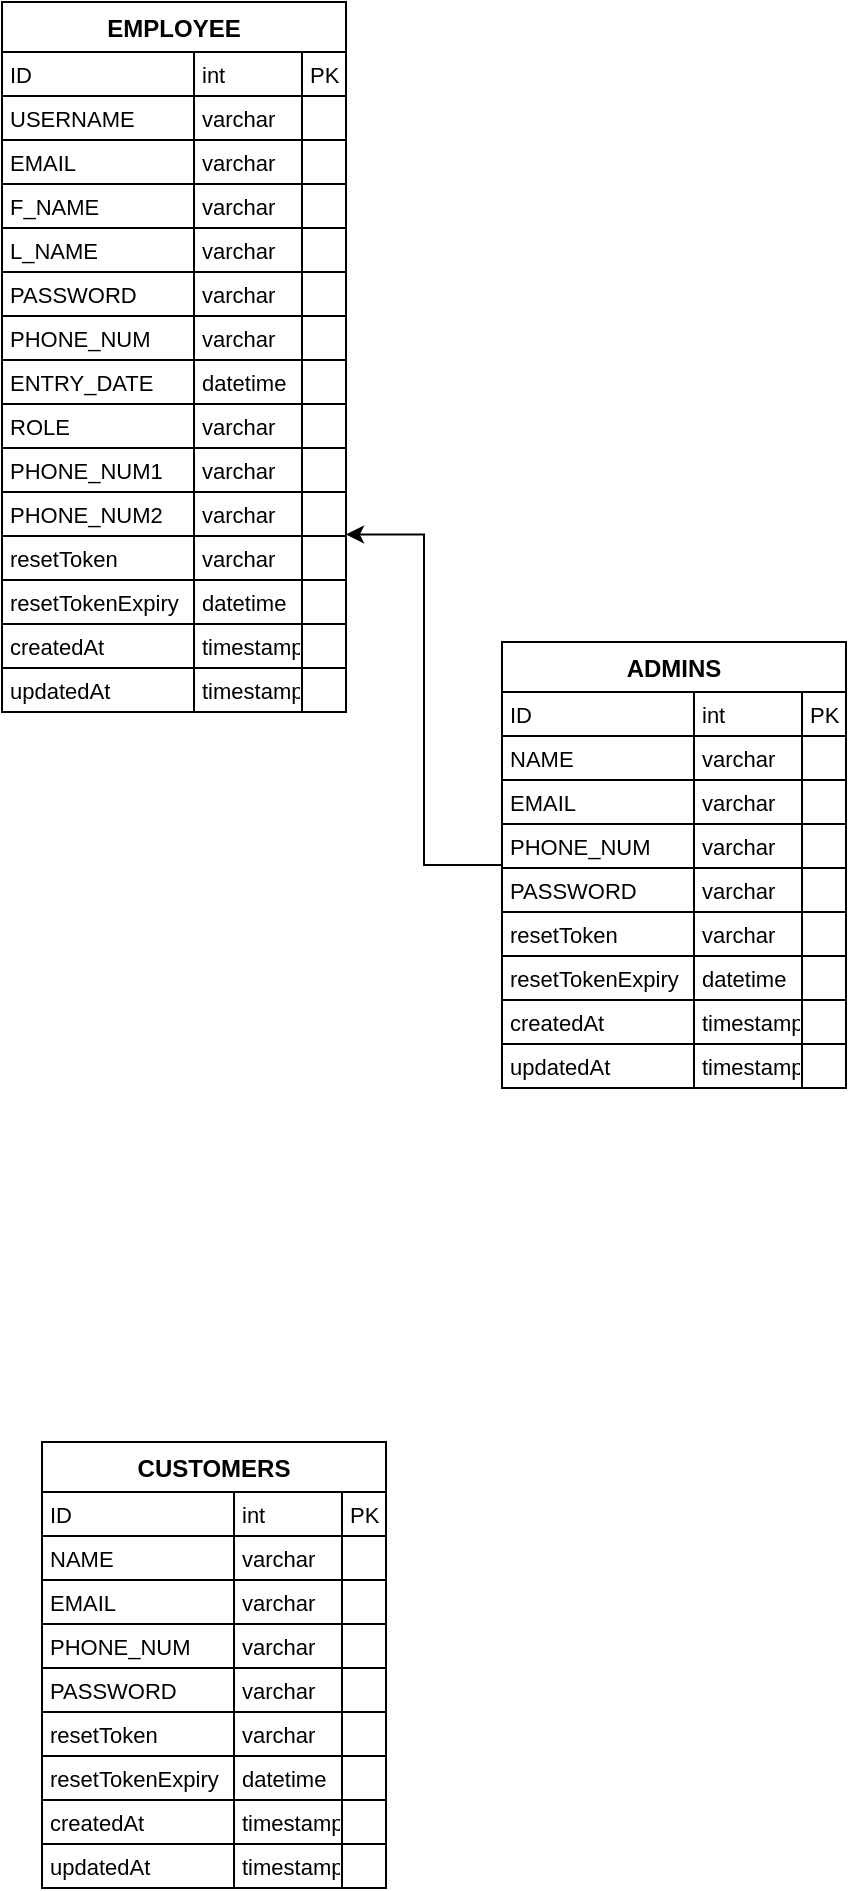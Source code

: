 <mxfile version="26.1.0">
  <diagram name="Page-1" id="UymRD6uqGmvyVsF59VTj">
    <mxGraphModel dx="1927" dy="1652" grid="1" gridSize="10" guides="1" tooltips="1" connect="1" arrows="1" fold="1" page="1" pageScale="1" pageWidth="850" pageHeight="1100" math="0" shadow="0">
      <root>
        <mxCell id="0" />
        <mxCell id="1" parent="0" />
        <mxCell id="Cv067esEAor_iLYO7rBp-243" value="CUSTOMERS" style="shape=table;startSize=25;container=1;collapsible=0;childLayout=tableLayout;fixedRows=1;rowLines=1;fontStyle=1;align=center;resizeLast=1;movable=1;resizable=1;rotatable=1;deletable=1;editable=1;locked=0;connectable=1;" parent="1" vertex="1">
          <mxGeometry x="-130" y="-120" width="172" height="223" as="geometry" />
        </mxCell>
        <mxCell id="Cv067esEAor_iLYO7rBp-244" style="shape=tableRow;horizontal=0;startSize=0;swimlaneHead=0;swimlaneBody=0;fillColor=none;collapsible=0;dropTarget=0;points=[[0,0.5],[1,0.5]];portConstraint=eastwest;top=0;left=0;right=0;bottom=0;" parent="Cv067esEAor_iLYO7rBp-243" vertex="1">
          <mxGeometry y="25" width="172" height="22" as="geometry" />
        </mxCell>
        <mxCell id="Cv067esEAor_iLYO7rBp-245" value="ID" style="shape=partialRectangle;connectable=0;fillColor=none;top=0;left=0;bottom=0;right=0;align=left;spacingLeft=2;overflow=hidden;fontSize=11;" parent="Cv067esEAor_iLYO7rBp-244" vertex="1">
          <mxGeometry width="96" height="22" as="geometry">
            <mxRectangle width="96" height="22" as="alternateBounds" />
          </mxGeometry>
        </mxCell>
        <mxCell id="Cv067esEAor_iLYO7rBp-246" value="int" style="shape=partialRectangle;connectable=0;fillColor=none;top=0;left=0;bottom=0;right=0;align=left;spacingLeft=2;overflow=hidden;fontSize=11;" parent="Cv067esEAor_iLYO7rBp-244" vertex="1">
          <mxGeometry x="96" width="54" height="22" as="geometry">
            <mxRectangle width="54" height="22" as="alternateBounds" />
          </mxGeometry>
        </mxCell>
        <mxCell id="Cv067esEAor_iLYO7rBp-247" value="PK" style="shape=partialRectangle;connectable=0;fillColor=none;top=0;left=0;bottom=0;right=0;align=left;spacingLeft=2;overflow=hidden;fontSize=11;" parent="Cv067esEAor_iLYO7rBp-244" vertex="1">
          <mxGeometry x="150" width="22" height="22" as="geometry">
            <mxRectangle width="22" height="22" as="alternateBounds" />
          </mxGeometry>
        </mxCell>
        <mxCell id="Cv067esEAor_iLYO7rBp-248" style="shape=tableRow;horizontal=0;startSize=0;swimlaneHead=0;swimlaneBody=0;fillColor=none;collapsible=0;dropTarget=0;points=[[0,0.5],[1,0.5]];portConstraint=eastwest;top=0;left=0;right=0;bottom=0;" parent="Cv067esEAor_iLYO7rBp-243" vertex="1">
          <mxGeometry y="47" width="172" height="22" as="geometry" />
        </mxCell>
        <mxCell id="Cv067esEAor_iLYO7rBp-249" value="NAME" style="shape=partialRectangle;connectable=0;fillColor=none;top=0;left=0;bottom=0;right=0;align=left;spacingLeft=2;overflow=hidden;fontSize=11;" parent="Cv067esEAor_iLYO7rBp-248" vertex="1">
          <mxGeometry width="96" height="22" as="geometry">
            <mxRectangle width="96" height="22" as="alternateBounds" />
          </mxGeometry>
        </mxCell>
        <mxCell id="Cv067esEAor_iLYO7rBp-250" value="varchar" style="shape=partialRectangle;connectable=0;fillColor=none;top=0;left=0;bottom=0;right=0;align=left;spacingLeft=2;overflow=hidden;fontSize=11;" parent="Cv067esEAor_iLYO7rBp-248" vertex="1">
          <mxGeometry x="96" width="54" height="22" as="geometry">
            <mxRectangle width="54" height="22" as="alternateBounds" />
          </mxGeometry>
        </mxCell>
        <mxCell id="Cv067esEAor_iLYO7rBp-251" value="" style="shape=partialRectangle;connectable=0;fillColor=none;top=0;left=0;bottom=0;right=0;align=left;spacingLeft=2;overflow=hidden;fontSize=11;" parent="Cv067esEAor_iLYO7rBp-248" vertex="1">
          <mxGeometry x="150" width="22" height="22" as="geometry">
            <mxRectangle width="22" height="22" as="alternateBounds" />
          </mxGeometry>
        </mxCell>
        <mxCell id="Cv067esEAor_iLYO7rBp-252" style="shape=tableRow;horizontal=0;startSize=0;swimlaneHead=0;swimlaneBody=0;fillColor=none;collapsible=0;dropTarget=0;points=[[0,0.5],[1,0.5]];portConstraint=eastwest;top=0;left=0;right=0;bottom=0;" parent="Cv067esEAor_iLYO7rBp-243" vertex="1">
          <mxGeometry y="69" width="172" height="22" as="geometry" />
        </mxCell>
        <mxCell id="Cv067esEAor_iLYO7rBp-253" value="EMAIL" style="shape=partialRectangle;connectable=0;fillColor=none;top=0;left=0;bottom=0;right=0;align=left;spacingLeft=2;overflow=hidden;fontSize=11;" parent="Cv067esEAor_iLYO7rBp-252" vertex="1">
          <mxGeometry width="96" height="22" as="geometry">
            <mxRectangle width="96" height="22" as="alternateBounds" />
          </mxGeometry>
        </mxCell>
        <mxCell id="Cv067esEAor_iLYO7rBp-254" value="varchar" style="shape=partialRectangle;connectable=0;fillColor=none;top=0;left=0;bottom=0;right=0;align=left;spacingLeft=2;overflow=hidden;fontSize=11;" parent="Cv067esEAor_iLYO7rBp-252" vertex="1">
          <mxGeometry x="96" width="54" height="22" as="geometry">
            <mxRectangle width="54" height="22" as="alternateBounds" />
          </mxGeometry>
        </mxCell>
        <mxCell id="Cv067esEAor_iLYO7rBp-255" value="" style="shape=partialRectangle;connectable=0;fillColor=none;top=0;left=0;bottom=0;right=0;align=left;spacingLeft=2;overflow=hidden;fontSize=11;" parent="Cv067esEAor_iLYO7rBp-252" vertex="1">
          <mxGeometry x="150" width="22" height="22" as="geometry">
            <mxRectangle width="22" height="22" as="alternateBounds" />
          </mxGeometry>
        </mxCell>
        <mxCell id="Cv067esEAor_iLYO7rBp-256" style="shape=tableRow;horizontal=0;startSize=0;swimlaneHead=0;swimlaneBody=0;fillColor=none;collapsible=0;dropTarget=0;points=[[0,0.5],[1,0.5]];portConstraint=eastwest;top=0;left=0;right=0;bottom=0;" parent="Cv067esEAor_iLYO7rBp-243" vertex="1">
          <mxGeometry y="91" width="172" height="22" as="geometry" />
        </mxCell>
        <mxCell id="Cv067esEAor_iLYO7rBp-257" value="PHONE_NUM" style="shape=partialRectangle;connectable=0;fillColor=none;top=0;left=0;bottom=0;right=0;align=left;spacingLeft=2;overflow=hidden;fontSize=11;" parent="Cv067esEAor_iLYO7rBp-256" vertex="1">
          <mxGeometry width="96" height="22" as="geometry">
            <mxRectangle width="96" height="22" as="alternateBounds" />
          </mxGeometry>
        </mxCell>
        <mxCell id="Cv067esEAor_iLYO7rBp-258" value="varchar" style="shape=partialRectangle;connectable=0;fillColor=none;top=0;left=0;bottom=0;right=0;align=left;spacingLeft=2;overflow=hidden;fontSize=11;" parent="Cv067esEAor_iLYO7rBp-256" vertex="1">
          <mxGeometry x="96" width="54" height="22" as="geometry">
            <mxRectangle width="54" height="22" as="alternateBounds" />
          </mxGeometry>
        </mxCell>
        <mxCell id="Cv067esEAor_iLYO7rBp-259" value="" style="shape=partialRectangle;connectable=0;fillColor=none;top=0;left=0;bottom=0;right=0;align=left;spacingLeft=2;overflow=hidden;fontSize=11;" parent="Cv067esEAor_iLYO7rBp-256" vertex="1">
          <mxGeometry x="150" width="22" height="22" as="geometry">
            <mxRectangle width="22" height="22" as="alternateBounds" />
          </mxGeometry>
        </mxCell>
        <mxCell id="Cv067esEAor_iLYO7rBp-260" style="shape=tableRow;horizontal=0;startSize=0;swimlaneHead=0;swimlaneBody=0;fillColor=none;collapsible=0;dropTarget=0;points=[[0,0.5],[1,0.5]];portConstraint=eastwest;top=0;left=0;right=0;bottom=0;" parent="Cv067esEAor_iLYO7rBp-243" vertex="1">
          <mxGeometry y="113" width="172" height="22" as="geometry" />
        </mxCell>
        <mxCell id="Cv067esEAor_iLYO7rBp-261" value="PASSWORD" style="shape=partialRectangle;connectable=0;fillColor=none;top=0;left=0;bottom=0;right=0;align=left;spacingLeft=2;overflow=hidden;fontSize=11;" parent="Cv067esEAor_iLYO7rBp-260" vertex="1">
          <mxGeometry width="96" height="22" as="geometry">
            <mxRectangle width="96" height="22" as="alternateBounds" />
          </mxGeometry>
        </mxCell>
        <mxCell id="Cv067esEAor_iLYO7rBp-262" value="varchar" style="shape=partialRectangle;connectable=0;fillColor=none;top=0;left=0;bottom=0;right=0;align=left;spacingLeft=2;overflow=hidden;fontSize=11;" parent="Cv067esEAor_iLYO7rBp-260" vertex="1">
          <mxGeometry x="96" width="54" height="22" as="geometry">
            <mxRectangle width="54" height="22" as="alternateBounds" />
          </mxGeometry>
        </mxCell>
        <mxCell id="Cv067esEAor_iLYO7rBp-263" value="" style="shape=partialRectangle;connectable=0;fillColor=none;top=0;left=0;bottom=0;right=0;align=left;spacingLeft=2;overflow=hidden;fontSize=11;" parent="Cv067esEAor_iLYO7rBp-260" vertex="1">
          <mxGeometry x="150" width="22" height="22" as="geometry">
            <mxRectangle width="22" height="22" as="alternateBounds" />
          </mxGeometry>
        </mxCell>
        <mxCell id="Cv067esEAor_iLYO7rBp-264" style="shape=tableRow;horizontal=0;startSize=0;swimlaneHead=0;swimlaneBody=0;fillColor=none;collapsible=0;dropTarget=0;points=[[0,0.5],[1,0.5]];portConstraint=eastwest;top=0;left=0;right=0;bottom=0;" parent="Cv067esEAor_iLYO7rBp-243" vertex="1">
          <mxGeometry y="135" width="172" height="22" as="geometry" />
        </mxCell>
        <mxCell id="Cv067esEAor_iLYO7rBp-265" value="resetToken" style="shape=partialRectangle;connectable=0;fillColor=none;top=0;left=0;bottom=0;right=0;align=left;spacingLeft=2;overflow=hidden;fontSize=11;" parent="Cv067esEAor_iLYO7rBp-264" vertex="1">
          <mxGeometry width="96" height="22" as="geometry">
            <mxRectangle width="96" height="22" as="alternateBounds" />
          </mxGeometry>
        </mxCell>
        <mxCell id="Cv067esEAor_iLYO7rBp-266" value="varchar" style="shape=partialRectangle;connectable=0;fillColor=none;top=0;left=0;bottom=0;right=0;align=left;spacingLeft=2;overflow=hidden;fontSize=11;" parent="Cv067esEAor_iLYO7rBp-264" vertex="1">
          <mxGeometry x="96" width="54" height="22" as="geometry">
            <mxRectangle width="54" height="22" as="alternateBounds" />
          </mxGeometry>
        </mxCell>
        <mxCell id="Cv067esEAor_iLYO7rBp-267" value="" style="shape=partialRectangle;connectable=0;fillColor=none;top=0;left=0;bottom=0;right=0;align=left;spacingLeft=2;overflow=hidden;fontSize=11;" parent="Cv067esEAor_iLYO7rBp-264" vertex="1">
          <mxGeometry x="150" width="22" height="22" as="geometry">
            <mxRectangle width="22" height="22" as="alternateBounds" />
          </mxGeometry>
        </mxCell>
        <mxCell id="Cv067esEAor_iLYO7rBp-268" style="shape=tableRow;horizontal=0;startSize=0;swimlaneHead=0;swimlaneBody=0;fillColor=none;collapsible=0;dropTarget=0;points=[[0,0.5],[1,0.5]];portConstraint=eastwest;top=0;left=0;right=0;bottom=0;" parent="Cv067esEAor_iLYO7rBp-243" vertex="1">
          <mxGeometry y="157" width="172" height="22" as="geometry" />
        </mxCell>
        <mxCell id="Cv067esEAor_iLYO7rBp-269" value="resetTokenExpiry" style="shape=partialRectangle;connectable=0;fillColor=none;top=0;left=0;bottom=0;right=0;align=left;spacingLeft=2;overflow=hidden;fontSize=11;" parent="Cv067esEAor_iLYO7rBp-268" vertex="1">
          <mxGeometry width="96" height="22" as="geometry">
            <mxRectangle width="96" height="22" as="alternateBounds" />
          </mxGeometry>
        </mxCell>
        <mxCell id="Cv067esEAor_iLYO7rBp-270" value="datetime" style="shape=partialRectangle;connectable=0;fillColor=none;top=0;left=0;bottom=0;right=0;align=left;spacingLeft=2;overflow=hidden;fontSize=11;" parent="Cv067esEAor_iLYO7rBp-268" vertex="1">
          <mxGeometry x="96" width="54" height="22" as="geometry">
            <mxRectangle width="54" height="22" as="alternateBounds" />
          </mxGeometry>
        </mxCell>
        <mxCell id="Cv067esEAor_iLYO7rBp-271" value="" style="shape=partialRectangle;connectable=0;fillColor=none;top=0;left=0;bottom=0;right=0;align=left;spacingLeft=2;overflow=hidden;fontSize=11;" parent="Cv067esEAor_iLYO7rBp-268" vertex="1">
          <mxGeometry x="150" width="22" height="22" as="geometry">
            <mxRectangle width="22" height="22" as="alternateBounds" />
          </mxGeometry>
        </mxCell>
        <mxCell id="Cv067esEAor_iLYO7rBp-272" style="shape=tableRow;horizontal=0;startSize=0;swimlaneHead=0;swimlaneBody=0;fillColor=none;collapsible=0;dropTarget=0;points=[[0,0.5],[1,0.5]];portConstraint=eastwest;top=0;left=0;right=0;bottom=0;" parent="Cv067esEAor_iLYO7rBp-243" vertex="1">
          <mxGeometry y="179" width="172" height="22" as="geometry" />
        </mxCell>
        <mxCell id="Cv067esEAor_iLYO7rBp-273" value="createdAt" style="shape=partialRectangle;connectable=0;fillColor=none;top=0;left=0;bottom=0;right=0;align=left;spacingLeft=2;overflow=hidden;fontSize=11;" parent="Cv067esEAor_iLYO7rBp-272" vertex="1">
          <mxGeometry width="96" height="22" as="geometry">
            <mxRectangle width="96" height="22" as="alternateBounds" />
          </mxGeometry>
        </mxCell>
        <mxCell id="Cv067esEAor_iLYO7rBp-274" value="timestamp" style="shape=partialRectangle;connectable=0;fillColor=none;top=0;left=0;bottom=0;right=0;align=left;spacingLeft=2;overflow=hidden;fontSize=11;" parent="Cv067esEAor_iLYO7rBp-272" vertex="1">
          <mxGeometry x="96" width="54" height="22" as="geometry">
            <mxRectangle width="54" height="22" as="alternateBounds" />
          </mxGeometry>
        </mxCell>
        <mxCell id="Cv067esEAor_iLYO7rBp-275" value="" style="shape=partialRectangle;connectable=0;fillColor=none;top=0;left=0;bottom=0;right=0;align=left;spacingLeft=2;overflow=hidden;fontSize=11;" parent="Cv067esEAor_iLYO7rBp-272" vertex="1">
          <mxGeometry x="150" width="22" height="22" as="geometry">
            <mxRectangle width="22" height="22" as="alternateBounds" />
          </mxGeometry>
        </mxCell>
        <mxCell id="Cv067esEAor_iLYO7rBp-276" style="shape=tableRow;horizontal=0;startSize=0;swimlaneHead=0;swimlaneBody=0;fillColor=none;collapsible=0;dropTarget=0;points=[[0,0.5],[1,0.5]];portConstraint=eastwest;top=0;left=0;right=0;bottom=0;" parent="Cv067esEAor_iLYO7rBp-243" vertex="1">
          <mxGeometry y="201" width="172" height="22" as="geometry" />
        </mxCell>
        <mxCell id="Cv067esEAor_iLYO7rBp-277" value="updatedAt" style="shape=partialRectangle;connectable=0;fillColor=none;top=0;left=0;bottom=0;right=0;align=left;spacingLeft=2;overflow=hidden;fontSize=11;" parent="Cv067esEAor_iLYO7rBp-276" vertex="1">
          <mxGeometry width="96" height="22" as="geometry">
            <mxRectangle width="96" height="22" as="alternateBounds" />
          </mxGeometry>
        </mxCell>
        <mxCell id="Cv067esEAor_iLYO7rBp-278" value="timestamp" style="shape=partialRectangle;connectable=0;fillColor=none;top=0;left=0;bottom=0;right=0;align=left;spacingLeft=2;overflow=hidden;fontSize=11;" parent="Cv067esEAor_iLYO7rBp-276" vertex="1">
          <mxGeometry x="96" width="54" height="22" as="geometry">
            <mxRectangle width="54" height="22" as="alternateBounds" />
          </mxGeometry>
        </mxCell>
        <mxCell id="Cv067esEAor_iLYO7rBp-279" value="" style="shape=partialRectangle;connectable=0;fillColor=none;top=0;left=0;bottom=0;right=0;align=left;spacingLeft=2;overflow=hidden;fontSize=11;" parent="Cv067esEAor_iLYO7rBp-276" vertex="1">
          <mxGeometry x="150" width="22" height="22" as="geometry">
            <mxRectangle width="22" height="22" as="alternateBounds" />
          </mxGeometry>
        </mxCell>
        <mxCell id="Cv067esEAor_iLYO7rBp-280" value="EMPLOYEE" style="shape=table;startSize=25;container=1;collapsible=0;childLayout=tableLayout;fixedRows=1;rowLines=1;fontStyle=1;align=center;resizeLast=1;movable=1;resizable=1;rotatable=1;deletable=1;editable=1;locked=0;connectable=1;" parent="1" vertex="1">
          <mxGeometry x="-150" y="-840" width="172" height="355" as="geometry" />
        </mxCell>
        <mxCell id="Cv067esEAor_iLYO7rBp-281" style="shape=tableRow;horizontal=0;startSize=0;swimlaneHead=0;swimlaneBody=0;fillColor=none;collapsible=0;dropTarget=0;points=[[0,0.5],[1,0.5]];portConstraint=eastwest;top=0;left=0;right=0;bottom=0;" parent="Cv067esEAor_iLYO7rBp-280" vertex="1">
          <mxGeometry y="25" width="172" height="22" as="geometry" />
        </mxCell>
        <mxCell id="Cv067esEAor_iLYO7rBp-282" value="ID" style="shape=partialRectangle;connectable=0;fillColor=none;top=0;left=0;bottom=0;right=0;align=left;spacingLeft=2;overflow=hidden;fontSize=11;" parent="Cv067esEAor_iLYO7rBp-281" vertex="1">
          <mxGeometry width="96" height="22" as="geometry">
            <mxRectangle width="96" height="22" as="alternateBounds" />
          </mxGeometry>
        </mxCell>
        <mxCell id="Cv067esEAor_iLYO7rBp-283" value="int" style="shape=partialRectangle;connectable=0;fillColor=none;top=0;left=0;bottom=0;right=0;align=left;spacingLeft=2;overflow=hidden;fontSize=11;" parent="Cv067esEAor_iLYO7rBp-281" vertex="1">
          <mxGeometry x="96" width="54" height="22" as="geometry">
            <mxRectangle width="54" height="22" as="alternateBounds" />
          </mxGeometry>
        </mxCell>
        <mxCell id="Cv067esEAor_iLYO7rBp-284" value="PK" style="shape=partialRectangle;connectable=0;fillColor=none;top=0;left=0;bottom=0;right=0;align=left;spacingLeft=2;overflow=hidden;fontSize=11;" parent="Cv067esEAor_iLYO7rBp-281" vertex="1">
          <mxGeometry x="150" width="22" height="22" as="geometry">
            <mxRectangle width="22" height="22" as="alternateBounds" />
          </mxGeometry>
        </mxCell>
        <mxCell id="Cv067esEAor_iLYO7rBp-285" style="shape=tableRow;horizontal=0;startSize=0;swimlaneHead=0;swimlaneBody=0;fillColor=none;collapsible=0;dropTarget=0;points=[[0,0.5],[1,0.5]];portConstraint=eastwest;top=0;left=0;right=0;bottom=0;" parent="Cv067esEAor_iLYO7rBp-280" vertex="1">
          <mxGeometry y="47" width="172" height="22" as="geometry" />
        </mxCell>
        <mxCell id="Cv067esEAor_iLYO7rBp-286" value="USERNAME" style="shape=partialRectangle;connectable=0;fillColor=none;top=0;left=0;bottom=0;right=0;align=left;spacingLeft=2;overflow=hidden;fontSize=11;" parent="Cv067esEAor_iLYO7rBp-285" vertex="1">
          <mxGeometry width="96" height="22" as="geometry">
            <mxRectangle width="96" height="22" as="alternateBounds" />
          </mxGeometry>
        </mxCell>
        <mxCell id="Cv067esEAor_iLYO7rBp-287" value="varchar" style="shape=partialRectangle;connectable=0;fillColor=none;top=0;left=0;bottom=0;right=0;align=left;spacingLeft=2;overflow=hidden;fontSize=11;" parent="Cv067esEAor_iLYO7rBp-285" vertex="1">
          <mxGeometry x="96" width="54" height="22" as="geometry">
            <mxRectangle width="54" height="22" as="alternateBounds" />
          </mxGeometry>
        </mxCell>
        <mxCell id="Cv067esEAor_iLYO7rBp-288" value="" style="shape=partialRectangle;connectable=0;fillColor=none;top=0;left=0;bottom=0;right=0;align=left;spacingLeft=2;overflow=hidden;fontSize=11;" parent="Cv067esEAor_iLYO7rBp-285" vertex="1">
          <mxGeometry x="150" width="22" height="22" as="geometry">
            <mxRectangle width="22" height="22" as="alternateBounds" />
          </mxGeometry>
        </mxCell>
        <mxCell id="Cv067esEAor_iLYO7rBp-289" style="shape=tableRow;horizontal=0;startSize=0;swimlaneHead=0;swimlaneBody=0;fillColor=none;collapsible=0;dropTarget=0;points=[[0,0.5],[1,0.5]];portConstraint=eastwest;top=0;left=0;right=0;bottom=0;" parent="Cv067esEAor_iLYO7rBp-280" vertex="1">
          <mxGeometry y="69" width="172" height="22" as="geometry" />
        </mxCell>
        <mxCell id="Cv067esEAor_iLYO7rBp-290" value="EMAIL" style="shape=partialRectangle;connectable=0;fillColor=none;top=0;left=0;bottom=0;right=0;align=left;spacingLeft=2;overflow=hidden;fontSize=11;" parent="Cv067esEAor_iLYO7rBp-289" vertex="1">
          <mxGeometry width="96" height="22" as="geometry">
            <mxRectangle width="96" height="22" as="alternateBounds" />
          </mxGeometry>
        </mxCell>
        <mxCell id="Cv067esEAor_iLYO7rBp-291" value="varchar" style="shape=partialRectangle;connectable=0;fillColor=none;top=0;left=0;bottom=0;right=0;align=left;spacingLeft=2;overflow=hidden;fontSize=11;" parent="Cv067esEAor_iLYO7rBp-289" vertex="1">
          <mxGeometry x="96" width="54" height="22" as="geometry">
            <mxRectangle width="54" height="22" as="alternateBounds" />
          </mxGeometry>
        </mxCell>
        <mxCell id="Cv067esEAor_iLYO7rBp-292" value="" style="shape=partialRectangle;connectable=0;fillColor=none;top=0;left=0;bottom=0;right=0;align=left;spacingLeft=2;overflow=hidden;fontSize=11;" parent="Cv067esEAor_iLYO7rBp-289" vertex="1">
          <mxGeometry x="150" width="22" height="22" as="geometry">
            <mxRectangle width="22" height="22" as="alternateBounds" />
          </mxGeometry>
        </mxCell>
        <mxCell id="Cv067esEAor_iLYO7rBp-293" style="shape=tableRow;horizontal=0;startSize=0;swimlaneHead=0;swimlaneBody=0;fillColor=none;collapsible=0;dropTarget=0;points=[[0,0.5],[1,0.5]];portConstraint=eastwest;top=0;left=0;right=0;bottom=0;" parent="Cv067esEAor_iLYO7rBp-280" vertex="1">
          <mxGeometry y="91" width="172" height="22" as="geometry" />
        </mxCell>
        <mxCell id="Cv067esEAor_iLYO7rBp-294" value="F_NAME" style="shape=partialRectangle;connectable=0;fillColor=none;top=0;left=0;bottom=0;right=0;align=left;spacingLeft=2;overflow=hidden;fontSize=11;" parent="Cv067esEAor_iLYO7rBp-293" vertex="1">
          <mxGeometry width="96" height="22" as="geometry">
            <mxRectangle width="96" height="22" as="alternateBounds" />
          </mxGeometry>
        </mxCell>
        <mxCell id="Cv067esEAor_iLYO7rBp-295" value="varchar" style="shape=partialRectangle;connectable=0;fillColor=none;top=0;left=0;bottom=0;right=0;align=left;spacingLeft=2;overflow=hidden;fontSize=11;" parent="Cv067esEAor_iLYO7rBp-293" vertex="1">
          <mxGeometry x="96" width="54" height="22" as="geometry">
            <mxRectangle width="54" height="22" as="alternateBounds" />
          </mxGeometry>
        </mxCell>
        <mxCell id="Cv067esEAor_iLYO7rBp-296" value="" style="shape=partialRectangle;connectable=0;fillColor=none;top=0;left=0;bottom=0;right=0;align=left;spacingLeft=2;overflow=hidden;fontSize=11;" parent="Cv067esEAor_iLYO7rBp-293" vertex="1">
          <mxGeometry x="150" width="22" height="22" as="geometry">
            <mxRectangle width="22" height="22" as="alternateBounds" />
          </mxGeometry>
        </mxCell>
        <mxCell id="Cv067esEAor_iLYO7rBp-297" style="shape=tableRow;horizontal=0;startSize=0;swimlaneHead=0;swimlaneBody=0;fillColor=none;collapsible=0;dropTarget=0;points=[[0,0.5],[1,0.5]];portConstraint=eastwest;top=0;left=0;right=0;bottom=0;" parent="Cv067esEAor_iLYO7rBp-280" vertex="1">
          <mxGeometry y="113" width="172" height="22" as="geometry" />
        </mxCell>
        <mxCell id="Cv067esEAor_iLYO7rBp-298" value="L_NAME" style="shape=partialRectangle;connectable=0;fillColor=none;top=0;left=0;bottom=0;right=0;align=left;spacingLeft=2;overflow=hidden;fontSize=11;" parent="Cv067esEAor_iLYO7rBp-297" vertex="1">
          <mxGeometry width="96" height="22" as="geometry">
            <mxRectangle width="96" height="22" as="alternateBounds" />
          </mxGeometry>
        </mxCell>
        <mxCell id="Cv067esEAor_iLYO7rBp-299" value="varchar" style="shape=partialRectangle;connectable=0;fillColor=none;top=0;left=0;bottom=0;right=0;align=left;spacingLeft=2;overflow=hidden;fontSize=11;" parent="Cv067esEAor_iLYO7rBp-297" vertex="1">
          <mxGeometry x="96" width="54" height="22" as="geometry">
            <mxRectangle width="54" height="22" as="alternateBounds" />
          </mxGeometry>
        </mxCell>
        <mxCell id="Cv067esEAor_iLYO7rBp-300" value="" style="shape=partialRectangle;connectable=0;fillColor=none;top=0;left=0;bottom=0;right=0;align=left;spacingLeft=2;overflow=hidden;fontSize=11;" parent="Cv067esEAor_iLYO7rBp-297" vertex="1">
          <mxGeometry x="150" width="22" height="22" as="geometry">
            <mxRectangle width="22" height="22" as="alternateBounds" />
          </mxGeometry>
        </mxCell>
        <mxCell id="Cv067esEAor_iLYO7rBp-301" style="shape=tableRow;horizontal=0;startSize=0;swimlaneHead=0;swimlaneBody=0;fillColor=none;collapsible=0;dropTarget=0;points=[[0,0.5],[1,0.5]];portConstraint=eastwest;top=0;left=0;right=0;bottom=0;" parent="Cv067esEAor_iLYO7rBp-280" vertex="1">
          <mxGeometry y="135" width="172" height="22" as="geometry" />
        </mxCell>
        <mxCell id="Cv067esEAor_iLYO7rBp-302" value="PASSWORD" style="shape=partialRectangle;connectable=0;fillColor=none;top=0;left=0;bottom=0;right=0;align=left;spacingLeft=2;overflow=hidden;fontSize=11;" parent="Cv067esEAor_iLYO7rBp-301" vertex="1">
          <mxGeometry width="96" height="22" as="geometry">
            <mxRectangle width="96" height="22" as="alternateBounds" />
          </mxGeometry>
        </mxCell>
        <mxCell id="Cv067esEAor_iLYO7rBp-303" value="varchar" style="shape=partialRectangle;connectable=0;fillColor=none;top=0;left=0;bottom=0;right=0;align=left;spacingLeft=2;overflow=hidden;fontSize=11;" parent="Cv067esEAor_iLYO7rBp-301" vertex="1">
          <mxGeometry x="96" width="54" height="22" as="geometry">
            <mxRectangle width="54" height="22" as="alternateBounds" />
          </mxGeometry>
        </mxCell>
        <mxCell id="Cv067esEAor_iLYO7rBp-304" value="" style="shape=partialRectangle;connectable=0;fillColor=none;top=0;left=0;bottom=0;right=0;align=left;spacingLeft=2;overflow=hidden;fontSize=11;" parent="Cv067esEAor_iLYO7rBp-301" vertex="1">
          <mxGeometry x="150" width="22" height="22" as="geometry">
            <mxRectangle width="22" height="22" as="alternateBounds" />
          </mxGeometry>
        </mxCell>
        <mxCell id="Cv067esEAor_iLYO7rBp-305" style="shape=tableRow;horizontal=0;startSize=0;swimlaneHead=0;swimlaneBody=0;fillColor=none;collapsible=0;dropTarget=0;points=[[0,0.5],[1,0.5]];portConstraint=eastwest;top=0;left=0;right=0;bottom=0;" parent="Cv067esEAor_iLYO7rBp-280" vertex="1">
          <mxGeometry y="157" width="172" height="22" as="geometry" />
        </mxCell>
        <mxCell id="Cv067esEAor_iLYO7rBp-306" value="PHONE_NUM" style="shape=partialRectangle;connectable=0;fillColor=none;top=0;left=0;bottom=0;right=0;align=left;spacingLeft=2;overflow=hidden;fontSize=11;" parent="Cv067esEAor_iLYO7rBp-305" vertex="1">
          <mxGeometry width="96" height="22" as="geometry">
            <mxRectangle width="96" height="22" as="alternateBounds" />
          </mxGeometry>
        </mxCell>
        <mxCell id="Cv067esEAor_iLYO7rBp-307" value="varchar" style="shape=partialRectangle;connectable=0;fillColor=none;top=0;left=0;bottom=0;right=0;align=left;spacingLeft=2;overflow=hidden;fontSize=11;" parent="Cv067esEAor_iLYO7rBp-305" vertex="1">
          <mxGeometry x="96" width="54" height="22" as="geometry">
            <mxRectangle width="54" height="22" as="alternateBounds" />
          </mxGeometry>
        </mxCell>
        <mxCell id="Cv067esEAor_iLYO7rBp-308" value="" style="shape=partialRectangle;connectable=0;fillColor=none;top=0;left=0;bottom=0;right=0;align=left;spacingLeft=2;overflow=hidden;fontSize=11;" parent="Cv067esEAor_iLYO7rBp-305" vertex="1">
          <mxGeometry x="150" width="22" height="22" as="geometry">
            <mxRectangle width="22" height="22" as="alternateBounds" />
          </mxGeometry>
        </mxCell>
        <mxCell id="Cv067esEAor_iLYO7rBp-309" style="shape=tableRow;horizontal=0;startSize=0;swimlaneHead=0;swimlaneBody=0;fillColor=none;collapsible=0;dropTarget=0;points=[[0,0.5],[1,0.5]];portConstraint=eastwest;top=0;left=0;right=0;bottom=0;" parent="Cv067esEAor_iLYO7rBp-280" vertex="1">
          <mxGeometry y="179" width="172" height="22" as="geometry" />
        </mxCell>
        <mxCell id="Cv067esEAor_iLYO7rBp-310" value="ENTRY_DATE" style="shape=partialRectangle;connectable=0;fillColor=none;top=0;left=0;bottom=0;right=0;align=left;spacingLeft=2;overflow=hidden;fontSize=11;" parent="Cv067esEAor_iLYO7rBp-309" vertex="1">
          <mxGeometry width="96" height="22" as="geometry">
            <mxRectangle width="96" height="22" as="alternateBounds" />
          </mxGeometry>
        </mxCell>
        <mxCell id="Cv067esEAor_iLYO7rBp-311" value="datetime" style="shape=partialRectangle;connectable=0;fillColor=none;top=0;left=0;bottom=0;right=0;align=left;spacingLeft=2;overflow=hidden;fontSize=11;" parent="Cv067esEAor_iLYO7rBp-309" vertex="1">
          <mxGeometry x="96" width="54" height="22" as="geometry">
            <mxRectangle width="54" height="22" as="alternateBounds" />
          </mxGeometry>
        </mxCell>
        <mxCell id="Cv067esEAor_iLYO7rBp-312" value="" style="shape=partialRectangle;connectable=0;fillColor=none;top=0;left=0;bottom=0;right=0;align=left;spacingLeft=2;overflow=hidden;fontSize=11;" parent="Cv067esEAor_iLYO7rBp-309" vertex="1">
          <mxGeometry x="150" width="22" height="22" as="geometry">
            <mxRectangle width="22" height="22" as="alternateBounds" />
          </mxGeometry>
        </mxCell>
        <mxCell id="Cv067esEAor_iLYO7rBp-313" style="shape=tableRow;horizontal=0;startSize=0;swimlaneHead=0;swimlaneBody=0;fillColor=none;collapsible=0;dropTarget=0;points=[[0,0.5],[1,0.5]];portConstraint=eastwest;top=0;left=0;right=0;bottom=0;" parent="Cv067esEAor_iLYO7rBp-280" vertex="1">
          <mxGeometry y="201" width="172" height="22" as="geometry" />
        </mxCell>
        <mxCell id="Cv067esEAor_iLYO7rBp-314" value="ROLE" style="shape=partialRectangle;connectable=0;fillColor=none;top=0;left=0;bottom=0;right=0;align=left;spacingLeft=2;overflow=hidden;fontSize=11;" parent="Cv067esEAor_iLYO7rBp-313" vertex="1">
          <mxGeometry width="96" height="22" as="geometry">
            <mxRectangle width="96" height="22" as="alternateBounds" />
          </mxGeometry>
        </mxCell>
        <mxCell id="Cv067esEAor_iLYO7rBp-315" value="varchar" style="shape=partialRectangle;connectable=0;fillColor=none;top=0;left=0;bottom=0;right=0;align=left;spacingLeft=2;overflow=hidden;fontSize=11;" parent="Cv067esEAor_iLYO7rBp-313" vertex="1">
          <mxGeometry x="96" width="54" height="22" as="geometry">
            <mxRectangle width="54" height="22" as="alternateBounds" />
          </mxGeometry>
        </mxCell>
        <mxCell id="Cv067esEAor_iLYO7rBp-316" value="" style="shape=partialRectangle;connectable=0;fillColor=none;top=0;left=0;bottom=0;right=0;align=left;spacingLeft=2;overflow=hidden;fontSize=11;" parent="Cv067esEAor_iLYO7rBp-313" vertex="1">
          <mxGeometry x="150" width="22" height="22" as="geometry">
            <mxRectangle width="22" height="22" as="alternateBounds" />
          </mxGeometry>
        </mxCell>
        <mxCell id="Cv067esEAor_iLYO7rBp-317" style="shape=tableRow;horizontal=0;startSize=0;swimlaneHead=0;swimlaneBody=0;fillColor=none;collapsible=0;dropTarget=0;points=[[0,0.5],[1,0.5]];portConstraint=eastwest;top=0;left=0;right=0;bottom=0;" parent="Cv067esEAor_iLYO7rBp-280" vertex="1">
          <mxGeometry y="223" width="172" height="22" as="geometry" />
        </mxCell>
        <mxCell id="Cv067esEAor_iLYO7rBp-318" value="PHONE_NUM1" style="shape=partialRectangle;connectable=0;fillColor=none;top=0;left=0;bottom=0;right=0;align=left;spacingLeft=2;overflow=hidden;fontSize=11;" parent="Cv067esEAor_iLYO7rBp-317" vertex="1">
          <mxGeometry width="96" height="22" as="geometry">
            <mxRectangle width="96" height="22" as="alternateBounds" />
          </mxGeometry>
        </mxCell>
        <mxCell id="Cv067esEAor_iLYO7rBp-319" value="varchar" style="shape=partialRectangle;connectable=0;fillColor=none;top=0;left=0;bottom=0;right=0;align=left;spacingLeft=2;overflow=hidden;fontSize=11;" parent="Cv067esEAor_iLYO7rBp-317" vertex="1">
          <mxGeometry x="96" width="54" height="22" as="geometry">
            <mxRectangle width="54" height="22" as="alternateBounds" />
          </mxGeometry>
        </mxCell>
        <mxCell id="Cv067esEAor_iLYO7rBp-320" value="" style="shape=partialRectangle;connectable=0;fillColor=none;top=0;left=0;bottom=0;right=0;align=left;spacingLeft=2;overflow=hidden;fontSize=11;" parent="Cv067esEAor_iLYO7rBp-317" vertex="1">
          <mxGeometry x="150" width="22" height="22" as="geometry">
            <mxRectangle width="22" height="22" as="alternateBounds" />
          </mxGeometry>
        </mxCell>
        <mxCell id="Cv067esEAor_iLYO7rBp-321" style="shape=tableRow;horizontal=0;startSize=0;swimlaneHead=0;swimlaneBody=0;fillColor=none;collapsible=0;dropTarget=0;points=[[0,0.5],[1,0.5]];portConstraint=eastwest;top=0;left=0;right=0;bottom=0;" parent="Cv067esEAor_iLYO7rBp-280" vertex="1">
          <mxGeometry y="245" width="172" height="22" as="geometry" />
        </mxCell>
        <mxCell id="Cv067esEAor_iLYO7rBp-322" value="PHONE_NUM2" style="shape=partialRectangle;connectable=0;fillColor=none;top=0;left=0;bottom=0;right=0;align=left;spacingLeft=2;overflow=hidden;fontSize=11;" parent="Cv067esEAor_iLYO7rBp-321" vertex="1">
          <mxGeometry width="96" height="22" as="geometry">
            <mxRectangle width="96" height="22" as="alternateBounds" />
          </mxGeometry>
        </mxCell>
        <mxCell id="Cv067esEAor_iLYO7rBp-323" value="varchar" style="shape=partialRectangle;connectable=0;fillColor=none;top=0;left=0;bottom=0;right=0;align=left;spacingLeft=2;overflow=hidden;fontSize=11;" parent="Cv067esEAor_iLYO7rBp-321" vertex="1">
          <mxGeometry x="96" width="54" height="22" as="geometry">
            <mxRectangle width="54" height="22" as="alternateBounds" />
          </mxGeometry>
        </mxCell>
        <mxCell id="Cv067esEAor_iLYO7rBp-324" value="" style="shape=partialRectangle;connectable=0;fillColor=none;top=0;left=0;bottom=0;right=0;align=left;spacingLeft=2;overflow=hidden;fontSize=11;" parent="Cv067esEAor_iLYO7rBp-321" vertex="1">
          <mxGeometry x="150" width="22" height="22" as="geometry">
            <mxRectangle width="22" height="22" as="alternateBounds" />
          </mxGeometry>
        </mxCell>
        <mxCell id="Cv067esEAor_iLYO7rBp-325" style="shape=tableRow;horizontal=0;startSize=0;swimlaneHead=0;swimlaneBody=0;fillColor=none;collapsible=0;dropTarget=0;points=[[0,0.5],[1,0.5]];portConstraint=eastwest;top=0;left=0;right=0;bottom=0;" parent="Cv067esEAor_iLYO7rBp-280" vertex="1">
          <mxGeometry y="267" width="172" height="22" as="geometry" />
        </mxCell>
        <mxCell id="Cv067esEAor_iLYO7rBp-326" value="resetToken" style="shape=partialRectangle;connectable=0;fillColor=none;top=0;left=0;bottom=0;right=0;align=left;spacingLeft=2;overflow=hidden;fontSize=11;" parent="Cv067esEAor_iLYO7rBp-325" vertex="1">
          <mxGeometry width="96" height="22" as="geometry">
            <mxRectangle width="96" height="22" as="alternateBounds" />
          </mxGeometry>
        </mxCell>
        <mxCell id="Cv067esEAor_iLYO7rBp-327" value="varchar" style="shape=partialRectangle;connectable=0;fillColor=none;top=0;left=0;bottom=0;right=0;align=left;spacingLeft=2;overflow=hidden;fontSize=11;" parent="Cv067esEAor_iLYO7rBp-325" vertex="1">
          <mxGeometry x="96" width="54" height="22" as="geometry">
            <mxRectangle width="54" height="22" as="alternateBounds" />
          </mxGeometry>
        </mxCell>
        <mxCell id="Cv067esEAor_iLYO7rBp-328" value="" style="shape=partialRectangle;connectable=0;fillColor=none;top=0;left=0;bottom=0;right=0;align=left;spacingLeft=2;overflow=hidden;fontSize=11;" parent="Cv067esEAor_iLYO7rBp-325" vertex="1">
          <mxGeometry x="150" width="22" height="22" as="geometry">
            <mxRectangle width="22" height="22" as="alternateBounds" />
          </mxGeometry>
        </mxCell>
        <mxCell id="Cv067esEAor_iLYO7rBp-329" style="shape=tableRow;horizontal=0;startSize=0;swimlaneHead=0;swimlaneBody=0;fillColor=none;collapsible=0;dropTarget=0;points=[[0,0.5],[1,0.5]];portConstraint=eastwest;top=0;left=0;right=0;bottom=0;" parent="Cv067esEAor_iLYO7rBp-280" vertex="1">
          <mxGeometry y="289" width="172" height="22" as="geometry" />
        </mxCell>
        <mxCell id="Cv067esEAor_iLYO7rBp-330" value="resetTokenExpiry" style="shape=partialRectangle;connectable=0;fillColor=none;top=0;left=0;bottom=0;right=0;align=left;spacingLeft=2;overflow=hidden;fontSize=11;" parent="Cv067esEAor_iLYO7rBp-329" vertex="1">
          <mxGeometry width="96" height="22" as="geometry">
            <mxRectangle width="96" height="22" as="alternateBounds" />
          </mxGeometry>
        </mxCell>
        <mxCell id="Cv067esEAor_iLYO7rBp-331" value="datetime" style="shape=partialRectangle;connectable=0;fillColor=none;top=0;left=0;bottom=0;right=0;align=left;spacingLeft=2;overflow=hidden;fontSize=11;" parent="Cv067esEAor_iLYO7rBp-329" vertex="1">
          <mxGeometry x="96" width="54" height="22" as="geometry">
            <mxRectangle width="54" height="22" as="alternateBounds" />
          </mxGeometry>
        </mxCell>
        <mxCell id="Cv067esEAor_iLYO7rBp-332" value="" style="shape=partialRectangle;connectable=0;fillColor=none;top=0;left=0;bottom=0;right=0;align=left;spacingLeft=2;overflow=hidden;fontSize=11;" parent="Cv067esEAor_iLYO7rBp-329" vertex="1">
          <mxGeometry x="150" width="22" height="22" as="geometry">
            <mxRectangle width="22" height="22" as="alternateBounds" />
          </mxGeometry>
        </mxCell>
        <mxCell id="Cv067esEAor_iLYO7rBp-333" style="shape=tableRow;horizontal=0;startSize=0;swimlaneHead=0;swimlaneBody=0;fillColor=none;collapsible=0;dropTarget=0;points=[[0,0.5],[1,0.5]];portConstraint=eastwest;top=0;left=0;right=0;bottom=0;" parent="Cv067esEAor_iLYO7rBp-280" vertex="1">
          <mxGeometry y="311" width="172" height="22" as="geometry" />
        </mxCell>
        <mxCell id="Cv067esEAor_iLYO7rBp-334" value="createdAt" style="shape=partialRectangle;connectable=0;fillColor=none;top=0;left=0;bottom=0;right=0;align=left;spacingLeft=2;overflow=hidden;fontSize=11;" parent="Cv067esEAor_iLYO7rBp-333" vertex="1">
          <mxGeometry width="96" height="22" as="geometry">
            <mxRectangle width="96" height="22" as="alternateBounds" />
          </mxGeometry>
        </mxCell>
        <mxCell id="Cv067esEAor_iLYO7rBp-335" value="timestamp" style="shape=partialRectangle;connectable=0;fillColor=none;top=0;left=0;bottom=0;right=0;align=left;spacingLeft=2;overflow=hidden;fontSize=11;" parent="Cv067esEAor_iLYO7rBp-333" vertex="1">
          <mxGeometry x="96" width="54" height="22" as="geometry">
            <mxRectangle width="54" height="22" as="alternateBounds" />
          </mxGeometry>
        </mxCell>
        <mxCell id="Cv067esEAor_iLYO7rBp-336" value="" style="shape=partialRectangle;connectable=0;fillColor=none;top=0;left=0;bottom=0;right=0;align=left;spacingLeft=2;overflow=hidden;fontSize=11;" parent="Cv067esEAor_iLYO7rBp-333" vertex="1">
          <mxGeometry x="150" width="22" height="22" as="geometry">
            <mxRectangle width="22" height="22" as="alternateBounds" />
          </mxGeometry>
        </mxCell>
        <mxCell id="Cv067esEAor_iLYO7rBp-337" style="shape=tableRow;horizontal=0;startSize=0;swimlaneHead=0;swimlaneBody=0;fillColor=none;collapsible=0;dropTarget=0;points=[[0,0.5],[1,0.5]];portConstraint=eastwest;top=0;left=0;right=0;bottom=0;" parent="Cv067esEAor_iLYO7rBp-280" vertex="1">
          <mxGeometry y="333" width="172" height="22" as="geometry" />
        </mxCell>
        <mxCell id="Cv067esEAor_iLYO7rBp-338" value="updatedAt" style="shape=partialRectangle;connectable=0;fillColor=none;top=0;left=0;bottom=0;right=0;align=left;spacingLeft=2;overflow=hidden;fontSize=11;" parent="Cv067esEAor_iLYO7rBp-337" vertex="1">
          <mxGeometry width="96" height="22" as="geometry">
            <mxRectangle width="96" height="22" as="alternateBounds" />
          </mxGeometry>
        </mxCell>
        <mxCell id="Cv067esEAor_iLYO7rBp-339" value="timestamp" style="shape=partialRectangle;connectable=0;fillColor=none;top=0;left=0;bottom=0;right=0;align=left;spacingLeft=2;overflow=hidden;fontSize=11;" parent="Cv067esEAor_iLYO7rBp-337" vertex="1">
          <mxGeometry x="96" width="54" height="22" as="geometry">
            <mxRectangle width="54" height="22" as="alternateBounds" />
          </mxGeometry>
        </mxCell>
        <mxCell id="Cv067esEAor_iLYO7rBp-340" value="" style="shape=partialRectangle;connectable=0;fillColor=none;top=0;left=0;bottom=0;right=0;align=left;spacingLeft=2;overflow=hidden;fontSize=11;" parent="Cv067esEAor_iLYO7rBp-337" vertex="1">
          <mxGeometry x="150" width="22" height="22" as="geometry">
            <mxRectangle width="22" height="22" as="alternateBounds" />
          </mxGeometry>
        </mxCell>
        <mxCell id="aV815E0Qi508MG-vV4y0-1" style="edgeStyle=orthogonalEdgeStyle;rounded=0;orthogonalLoop=1;jettySize=auto;html=1;entryX=1;entryY=0.75;entryDx=0;entryDy=0;" edge="1" parent="1" source="Cv067esEAor_iLYO7rBp-341" target="Cv067esEAor_iLYO7rBp-280">
          <mxGeometry relative="1" as="geometry" />
        </mxCell>
        <mxCell id="Cv067esEAor_iLYO7rBp-341" value="ADMINS" style="shape=table;startSize=25;container=1;collapsible=0;childLayout=tableLayout;fixedRows=1;rowLines=1;fontStyle=1;align=center;resizeLast=1;movable=1;resizable=1;rotatable=1;deletable=1;editable=1;locked=0;connectable=1;" parent="1" vertex="1">
          <mxGeometry x="100" y="-520" width="172" height="223" as="geometry" />
        </mxCell>
        <mxCell id="Cv067esEAor_iLYO7rBp-342" style="shape=tableRow;horizontal=0;startSize=0;swimlaneHead=0;swimlaneBody=0;fillColor=none;collapsible=0;dropTarget=0;points=[[0,0.5],[1,0.5]];portConstraint=eastwest;top=0;left=0;right=0;bottom=0;" parent="Cv067esEAor_iLYO7rBp-341" vertex="1">
          <mxGeometry y="25" width="172" height="22" as="geometry" />
        </mxCell>
        <mxCell id="Cv067esEAor_iLYO7rBp-343" value="ID" style="shape=partialRectangle;connectable=0;fillColor=none;top=0;left=0;bottom=0;right=0;align=left;spacingLeft=2;overflow=hidden;fontSize=11;" parent="Cv067esEAor_iLYO7rBp-342" vertex="1">
          <mxGeometry width="96" height="22" as="geometry">
            <mxRectangle width="96" height="22" as="alternateBounds" />
          </mxGeometry>
        </mxCell>
        <mxCell id="Cv067esEAor_iLYO7rBp-344" value="int" style="shape=partialRectangle;connectable=0;fillColor=none;top=0;left=0;bottom=0;right=0;align=left;spacingLeft=2;overflow=hidden;fontSize=11;" parent="Cv067esEAor_iLYO7rBp-342" vertex="1">
          <mxGeometry x="96" width="54" height="22" as="geometry">
            <mxRectangle width="54" height="22" as="alternateBounds" />
          </mxGeometry>
        </mxCell>
        <mxCell id="Cv067esEAor_iLYO7rBp-345" value="PK" style="shape=partialRectangle;connectable=0;fillColor=none;top=0;left=0;bottom=0;right=0;align=left;spacingLeft=2;overflow=hidden;fontSize=11;" parent="Cv067esEAor_iLYO7rBp-342" vertex="1">
          <mxGeometry x="150" width="22" height="22" as="geometry">
            <mxRectangle width="22" height="22" as="alternateBounds" />
          </mxGeometry>
        </mxCell>
        <mxCell id="Cv067esEAor_iLYO7rBp-346" style="shape=tableRow;horizontal=0;startSize=0;swimlaneHead=0;swimlaneBody=0;fillColor=none;collapsible=0;dropTarget=0;points=[[0,0.5],[1,0.5]];portConstraint=eastwest;top=0;left=0;right=0;bottom=0;" parent="Cv067esEAor_iLYO7rBp-341" vertex="1">
          <mxGeometry y="47" width="172" height="22" as="geometry" />
        </mxCell>
        <mxCell id="Cv067esEAor_iLYO7rBp-347" value="NAME" style="shape=partialRectangle;connectable=0;fillColor=none;top=0;left=0;bottom=0;right=0;align=left;spacingLeft=2;overflow=hidden;fontSize=11;" parent="Cv067esEAor_iLYO7rBp-346" vertex="1">
          <mxGeometry width="96" height="22" as="geometry">
            <mxRectangle width="96" height="22" as="alternateBounds" />
          </mxGeometry>
        </mxCell>
        <mxCell id="Cv067esEAor_iLYO7rBp-348" value="varchar" style="shape=partialRectangle;connectable=0;fillColor=none;top=0;left=0;bottom=0;right=0;align=left;spacingLeft=2;overflow=hidden;fontSize=11;" parent="Cv067esEAor_iLYO7rBp-346" vertex="1">
          <mxGeometry x="96" width="54" height="22" as="geometry">
            <mxRectangle width="54" height="22" as="alternateBounds" />
          </mxGeometry>
        </mxCell>
        <mxCell id="Cv067esEAor_iLYO7rBp-349" value="" style="shape=partialRectangle;connectable=0;fillColor=none;top=0;left=0;bottom=0;right=0;align=left;spacingLeft=2;overflow=hidden;fontSize=11;" parent="Cv067esEAor_iLYO7rBp-346" vertex="1">
          <mxGeometry x="150" width="22" height="22" as="geometry">
            <mxRectangle width="22" height="22" as="alternateBounds" />
          </mxGeometry>
        </mxCell>
        <mxCell id="Cv067esEAor_iLYO7rBp-350" style="shape=tableRow;horizontal=0;startSize=0;swimlaneHead=0;swimlaneBody=0;fillColor=none;collapsible=0;dropTarget=0;points=[[0,0.5],[1,0.5]];portConstraint=eastwest;top=0;left=0;right=0;bottom=0;" parent="Cv067esEAor_iLYO7rBp-341" vertex="1">
          <mxGeometry y="69" width="172" height="22" as="geometry" />
        </mxCell>
        <mxCell id="Cv067esEAor_iLYO7rBp-351" value="EMAIL" style="shape=partialRectangle;connectable=0;fillColor=none;top=0;left=0;bottom=0;right=0;align=left;spacingLeft=2;overflow=hidden;fontSize=11;" parent="Cv067esEAor_iLYO7rBp-350" vertex="1">
          <mxGeometry width="96" height="22" as="geometry">
            <mxRectangle width="96" height="22" as="alternateBounds" />
          </mxGeometry>
        </mxCell>
        <mxCell id="Cv067esEAor_iLYO7rBp-352" value="varchar" style="shape=partialRectangle;connectable=0;fillColor=none;top=0;left=0;bottom=0;right=0;align=left;spacingLeft=2;overflow=hidden;fontSize=11;" parent="Cv067esEAor_iLYO7rBp-350" vertex="1">
          <mxGeometry x="96" width="54" height="22" as="geometry">
            <mxRectangle width="54" height="22" as="alternateBounds" />
          </mxGeometry>
        </mxCell>
        <mxCell id="Cv067esEAor_iLYO7rBp-353" value="" style="shape=partialRectangle;connectable=0;fillColor=none;top=0;left=0;bottom=0;right=0;align=left;spacingLeft=2;overflow=hidden;fontSize=11;" parent="Cv067esEAor_iLYO7rBp-350" vertex="1">
          <mxGeometry x="150" width="22" height="22" as="geometry">
            <mxRectangle width="22" height="22" as="alternateBounds" />
          </mxGeometry>
        </mxCell>
        <mxCell id="Cv067esEAor_iLYO7rBp-354" style="shape=tableRow;horizontal=0;startSize=0;swimlaneHead=0;swimlaneBody=0;fillColor=none;collapsible=0;dropTarget=0;points=[[0,0.5],[1,0.5]];portConstraint=eastwest;top=0;left=0;right=0;bottom=0;" parent="Cv067esEAor_iLYO7rBp-341" vertex="1">
          <mxGeometry y="91" width="172" height="22" as="geometry" />
        </mxCell>
        <mxCell id="Cv067esEAor_iLYO7rBp-355" value="PHONE_NUM" style="shape=partialRectangle;connectable=0;fillColor=none;top=0;left=0;bottom=0;right=0;align=left;spacingLeft=2;overflow=hidden;fontSize=11;" parent="Cv067esEAor_iLYO7rBp-354" vertex="1">
          <mxGeometry width="96" height="22" as="geometry">
            <mxRectangle width="96" height="22" as="alternateBounds" />
          </mxGeometry>
        </mxCell>
        <mxCell id="Cv067esEAor_iLYO7rBp-356" value="varchar" style="shape=partialRectangle;connectable=0;fillColor=none;top=0;left=0;bottom=0;right=0;align=left;spacingLeft=2;overflow=hidden;fontSize=11;" parent="Cv067esEAor_iLYO7rBp-354" vertex="1">
          <mxGeometry x="96" width="54" height="22" as="geometry">
            <mxRectangle width="54" height="22" as="alternateBounds" />
          </mxGeometry>
        </mxCell>
        <mxCell id="Cv067esEAor_iLYO7rBp-357" value="" style="shape=partialRectangle;connectable=0;fillColor=none;top=0;left=0;bottom=0;right=0;align=left;spacingLeft=2;overflow=hidden;fontSize=11;" parent="Cv067esEAor_iLYO7rBp-354" vertex="1">
          <mxGeometry x="150" width="22" height="22" as="geometry">
            <mxRectangle width="22" height="22" as="alternateBounds" />
          </mxGeometry>
        </mxCell>
        <mxCell id="Cv067esEAor_iLYO7rBp-358" style="shape=tableRow;horizontal=0;startSize=0;swimlaneHead=0;swimlaneBody=0;fillColor=none;collapsible=0;dropTarget=0;points=[[0,0.5],[1,0.5]];portConstraint=eastwest;top=0;left=0;right=0;bottom=0;" parent="Cv067esEAor_iLYO7rBp-341" vertex="1">
          <mxGeometry y="113" width="172" height="22" as="geometry" />
        </mxCell>
        <mxCell id="Cv067esEAor_iLYO7rBp-359" value="PASSWORD" style="shape=partialRectangle;connectable=0;fillColor=none;top=0;left=0;bottom=0;right=0;align=left;spacingLeft=2;overflow=hidden;fontSize=11;" parent="Cv067esEAor_iLYO7rBp-358" vertex="1">
          <mxGeometry width="96" height="22" as="geometry">
            <mxRectangle width="96" height="22" as="alternateBounds" />
          </mxGeometry>
        </mxCell>
        <mxCell id="Cv067esEAor_iLYO7rBp-360" value="varchar" style="shape=partialRectangle;connectable=0;fillColor=none;top=0;left=0;bottom=0;right=0;align=left;spacingLeft=2;overflow=hidden;fontSize=11;" parent="Cv067esEAor_iLYO7rBp-358" vertex="1">
          <mxGeometry x="96" width="54" height="22" as="geometry">
            <mxRectangle width="54" height="22" as="alternateBounds" />
          </mxGeometry>
        </mxCell>
        <mxCell id="Cv067esEAor_iLYO7rBp-361" value="" style="shape=partialRectangle;connectable=0;fillColor=none;top=0;left=0;bottom=0;right=0;align=left;spacingLeft=2;overflow=hidden;fontSize=11;" parent="Cv067esEAor_iLYO7rBp-358" vertex="1">
          <mxGeometry x="150" width="22" height="22" as="geometry">
            <mxRectangle width="22" height="22" as="alternateBounds" />
          </mxGeometry>
        </mxCell>
        <mxCell id="Cv067esEAor_iLYO7rBp-362" style="shape=tableRow;horizontal=0;startSize=0;swimlaneHead=0;swimlaneBody=0;fillColor=none;collapsible=0;dropTarget=0;points=[[0,0.5],[1,0.5]];portConstraint=eastwest;top=0;left=0;right=0;bottom=0;" parent="Cv067esEAor_iLYO7rBp-341" vertex="1">
          <mxGeometry y="135" width="172" height="22" as="geometry" />
        </mxCell>
        <mxCell id="Cv067esEAor_iLYO7rBp-363" value="resetToken" style="shape=partialRectangle;connectable=0;fillColor=none;top=0;left=0;bottom=0;right=0;align=left;spacingLeft=2;overflow=hidden;fontSize=11;" parent="Cv067esEAor_iLYO7rBp-362" vertex="1">
          <mxGeometry width="96" height="22" as="geometry">
            <mxRectangle width="96" height="22" as="alternateBounds" />
          </mxGeometry>
        </mxCell>
        <mxCell id="Cv067esEAor_iLYO7rBp-364" value="varchar" style="shape=partialRectangle;connectable=0;fillColor=none;top=0;left=0;bottom=0;right=0;align=left;spacingLeft=2;overflow=hidden;fontSize=11;" parent="Cv067esEAor_iLYO7rBp-362" vertex="1">
          <mxGeometry x="96" width="54" height="22" as="geometry">
            <mxRectangle width="54" height="22" as="alternateBounds" />
          </mxGeometry>
        </mxCell>
        <mxCell id="Cv067esEAor_iLYO7rBp-365" value="" style="shape=partialRectangle;connectable=0;fillColor=none;top=0;left=0;bottom=0;right=0;align=left;spacingLeft=2;overflow=hidden;fontSize=11;" parent="Cv067esEAor_iLYO7rBp-362" vertex="1">
          <mxGeometry x="150" width="22" height="22" as="geometry">
            <mxRectangle width="22" height="22" as="alternateBounds" />
          </mxGeometry>
        </mxCell>
        <mxCell id="Cv067esEAor_iLYO7rBp-366" style="shape=tableRow;horizontal=0;startSize=0;swimlaneHead=0;swimlaneBody=0;fillColor=none;collapsible=0;dropTarget=0;points=[[0,0.5],[1,0.5]];portConstraint=eastwest;top=0;left=0;right=0;bottom=0;" parent="Cv067esEAor_iLYO7rBp-341" vertex="1">
          <mxGeometry y="157" width="172" height="22" as="geometry" />
        </mxCell>
        <mxCell id="Cv067esEAor_iLYO7rBp-367" value="resetTokenExpiry" style="shape=partialRectangle;connectable=0;fillColor=none;top=0;left=0;bottom=0;right=0;align=left;spacingLeft=2;overflow=hidden;fontSize=11;" parent="Cv067esEAor_iLYO7rBp-366" vertex="1">
          <mxGeometry width="96" height="22" as="geometry">
            <mxRectangle width="96" height="22" as="alternateBounds" />
          </mxGeometry>
        </mxCell>
        <mxCell id="Cv067esEAor_iLYO7rBp-368" value="datetime" style="shape=partialRectangle;connectable=0;fillColor=none;top=0;left=0;bottom=0;right=0;align=left;spacingLeft=2;overflow=hidden;fontSize=11;" parent="Cv067esEAor_iLYO7rBp-366" vertex="1">
          <mxGeometry x="96" width="54" height="22" as="geometry">
            <mxRectangle width="54" height="22" as="alternateBounds" />
          </mxGeometry>
        </mxCell>
        <mxCell id="Cv067esEAor_iLYO7rBp-369" value="" style="shape=partialRectangle;connectable=0;fillColor=none;top=0;left=0;bottom=0;right=0;align=left;spacingLeft=2;overflow=hidden;fontSize=11;" parent="Cv067esEAor_iLYO7rBp-366" vertex="1">
          <mxGeometry x="150" width="22" height="22" as="geometry">
            <mxRectangle width="22" height="22" as="alternateBounds" />
          </mxGeometry>
        </mxCell>
        <mxCell id="Cv067esEAor_iLYO7rBp-370" style="shape=tableRow;horizontal=0;startSize=0;swimlaneHead=0;swimlaneBody=0;fillColor=none;collapsible=0;dropTarget=0;points=[[0,0.5],[1,0.5]];portConstraint=eastwest;top=0;left=0;right=0;bottom=0;" parent="Cv067esEAor_iLYO7rBp-341" vertex="1">
          <mxGeometry y="179" width="172" height="22" as="geometry" />
        </mxCell>
        <mxCell id="Cv067esEAor_iLYO7rBp-371" value="createdAt" style="shape=partialRectangle;connectable=0;fillColor=none;top=0;left=0;bottom=0;right=0;align=left;spacingLeft=2;overflow=hidden;fontSize=11;" parent="Cv067esEAor_iLYO7rBp-370" vertex="1">
          <mxGeometry width="96" height="22" as="geometry">
            <mxRectangle width="96" height="22" as="alternateBounds" />
          </mxGeometry>
        </mxCell>
        <mxCell id="Cv067esEAor_iLYO7rBp-372" value="timestamp" style="shape=partialRectangle;connectable=0;fillColor=none;top=0;left=0;bottom=0;right=0;align=left;spacingLeft=2;overflow=hidden;fontSize=11;" parent="Cv067esEAor_iLYO7rBp-370" vertex="1">
          <mxGeometry x="96" width="54" height="22" as="geometry">
            <mxRectangle width="54" height="22" as="alternateBounds" />
          </mxGeometry>
        </mxCell>
        <mxCell id="Cv067esEAor_iLYO7rBp-373" value="" style="shape=partialRectangle;connectable=0;fillColor=none;top=0;left=0;bottom=0;right=0;align=left;spacingLeft=2;overflow=hidden;fontSize=11;" parent="Cv067esEAor_iLYO7rBp-370" vertex="1">
          <mxGeometry x="150" width="22" height="22" as="geometry">
            <mxRectangle width="22" height="22" as="alternateBounds" />
          </mxGeometry>
        </mxCell>
        <mxCell id="Cv067esEAor_iLYO7rBp-374" style="shape=tableRow;horizontal=0;startSize=0;swimlaneHead=0;swimlaneBody=0;fillColor=none;collapsible=0;dropTarget=0;points=[[0,0.5],[1,0.5]];portConstraint=eastwest;top=0;left=0;right=0;bottom=0;" parent="Cv067esEAor_iLYO7rBp-341" vertex="1">
          <mxGeometry y="201" width="172" height="22" as="geometry" />
        </mxCell>
        <mxCell id="Cv067esEAor_iLYO7rBp-375" value="updatedAt" style="shape=partialRectangle;connectable=0;fillColor=none;top=0;left=0;bottom=0;right=0;align=left;spacingLeft=2;overflow=hidden;fontSize=11;" parent="Cv067esEAor_iLYO7rBp-374" vertex="1">
          <mxGeometry width="96" height="22" as="geometry">
            <mxRectangle width="96" height="22" as="alternateBounds" />
          </mxGeometry>
        </mxCell>
        <mxCell id="Cv067esEAor_iLYO7rBp-376" value="timestamp" style="shape=partialRectangle;connectable=0;fillColor=none;top=0;left=0;bottom=0;right=0;align=left;spacingLeft=2;overflow=hidden;fontSize=11;" parent="Cv067esEAor_iLYO7rBp-374" vertex="1">
          <mxGeometry x="96" width="54" height="22" as="geometry">
            <mxRectangle width="54" height="22" as="alternateBounds" />
          </mxGeometry>
        </mxCell>
        <mxCell id="Cv067esEAor_iLYO7rBp-377" value="" style="shape=partialRectangle;connectable=0;fillColor=none;top=0;left=0;bottom=0;right=0;align=left;spacingLeft=2;overflow=hidden;fontSize=11;" parent="Cv067esEAor_iLYO7rBp-374" vertex="1">
          <mxGeometry x="150" width="22" height="22" as="geometry">
            <mxRectangle width="22" height="22" as="alternateBounds" />
          </mxGeometry>
        </mxCell>
      </root>
    </mxGraphModel>
  </diagram>
</mxfile>
